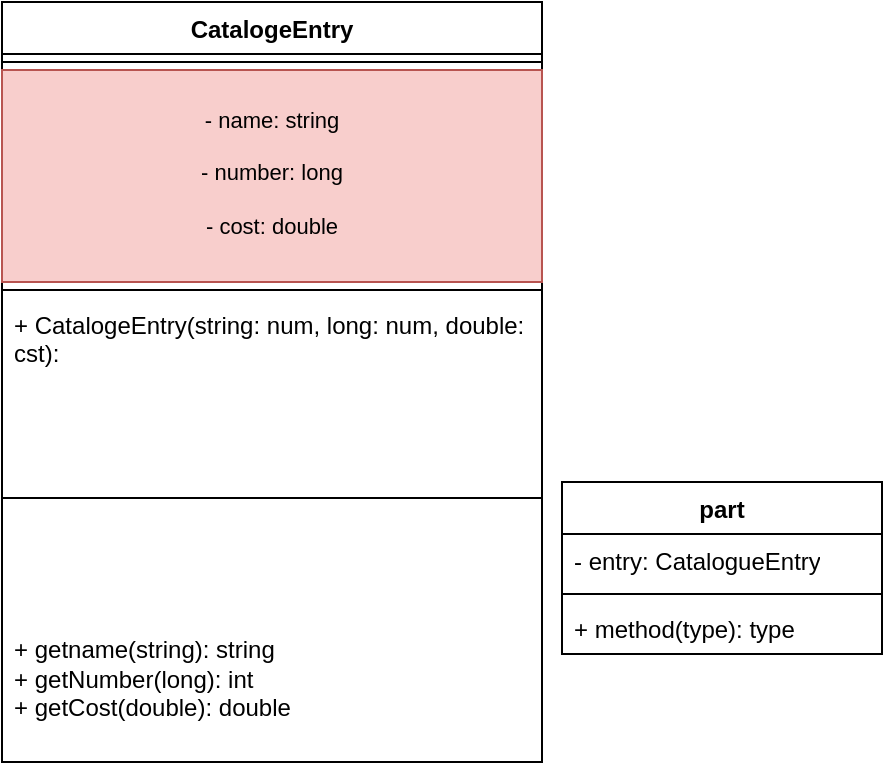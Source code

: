 <mxfile version="23.1.5" type="github">
  <diagram name="Page-1" id="t-DA0OmfxoU6DMyOxNg7">
    <mxGraphModel dx="819" dy="482" grid="1" gridSize="10" guides="1" tooltips="1" connect="1" arrows="1" fold="1" page="1" pageScale="1" pageWidth="850" pageHeight="1100" math="0" shadow="0">
      <root>
        <mxCell id="0" />
        <mxCell id="1" parent="0" />
        <mxCell id="8iWNZ-sFhmrdgXStv8WH-1" value="CatalogeEntry" style="swimlane;fontStyle=1;align=center;verticalAlign=top;childLayout=stackLayout;horizontal=1;startSize=26;horizontalStack=0;resizeParent=1;resizeParentMax=0;resizeLast=0;collapsible=1;marginBottom=0;whiteSpace=wrap;html=1;" parent="1" vertex="1">
          <mxGeometry x="190" y="20" width="270" height="380" as="geometry" />
        </mxCell>
        <mxCell id="8iWNZ-sFhmrdgXStv8WH-3" value="" style="line;strokeWidth=1;fillColor=none;align=left;verticalAlign=middle;spacingTop=-1;spacingLeft=3;spacingRight=3;rotatable=0;labelPosition=right;points=[];portConstraint=eastwest;strokeColor=inherit;" parent="8iWNZ-sFhmrdgXStv8WH-1" vertex="1">
          <mxGeometry y="26" width="270" height="8" as="geometry" />
        </mxCell>
        <mxCell id="8iWNZ-sFhmrdgXStv8WH-2" value="&lt;p style=&quot;line-height: 140%; font-size: 11px;&quot;&gt;- name: string&lt;/p&gt;&lt;p style=&quot;line-height: 140%; font-size: 11px;&quot;&gt;- number: long&lt;/p&gt;&lt;p style=&quot;line-height: 140%; font-size: 11px;&quot;&gt;- cost: double&lt;/p&gt;&lt;p&gt;&lt;/p&gt;" style="text;strokeColor=#b85450;fillColor=#f8cecc;align=center;verticalAlign=top;spacingLeft=4;spacingRight=4;overflow=hidden;rotatable=0;points=[[0,0.5],[1,0.5]];portConstraint=eastwest;whiteSpace=wrap;html=1;" parent="8iWNZ-sFhmrdgXStv8WH-1" vertex="1">
          <mxGeometry y="34" width="270" height="106" as="geometry" />
        </mxCell>
        <mxCell id="8iWNZ-sFhmrdgXStv8WH-11" value="" style="line;strokeWidth=1;fillColor=none;align=left;verticalAlign=middle;spacingTop=-1;spacingLeft=3;spacingRight=3;rotatable=0;labelPosition=right;points=[];portConstraint=eastwest;strokeColor=inherit;" parent="8iWNZ-sFhmrdgXStv8WH-1" vertex="1">
          <mxGeometry y="140" width="270" height="8" as="geometry" />
        </mxCell>
        <mxCell id="8iWNZ-sFhmrdgXStv8WH-6" value="+ CatalogeEntry(string: num, long: num, double: cst):&amp;nbsp;" style="text;strokeColor=none;fillColor=none;align=left;verticalAlign=top;spacingLeft=4;spacingRight=4;overflow=hidden;rotatable=0;points=[[0,0.5],[1,0.5]];portConstraint=eastwest;whiteSpace=wrap;html=1;" parent="8iWNZ-sFhmrdgXStv8WH-1" vertex="1">
          <mxGeometry y="148" width="270" height="52" as="geometry" />
        </mxCell>
        <mxCell id="8iWNZ-sFhmrdgXStv8WH-14" value="" style="line;strokeWidth=1;fillColor=none;align=left;verticalAlign=middle;spacingTop=-1;spacingLeft=3;spacingRight=3;rotatable=0;labelPosition=right;points=[];portConstraint=eastwest;strokeColor=inherit;" parent="8iWNZ-sFhmrdgXStv8WH-1" vertex="1">
          <mxGeometry y="200" width="270" height="96" as="geometry" />
        </mxCell>
        <mxCell id="8iWNZ-sFhmrdgXStv8WH-13" value="&#xa;+ getname(string): string&amp;nbsp;&lt;br style=&quot;border-color: var(--border-color);&quot;&gt;+ getNumber(long): int&lt;br style=&quot;border-color: var(--border-color);&quot;&gt;+ getCost(double): double&lt;br style=&quot;border-color: var(--border-color);&quot;&gt;&amp;nbsp;&lt;div style=&quot;border-color: var(--border-color);&quot;&gt;&lt;br style=&quot;border-color: var(--border-color); color: rgb(0, 0, 0); font-family: Helvetica; font-size: 12px; font-style: normal; font-variant-ligatures: normal; font-variant-caps: normal; font-weight: 400; letter-spacing: normal; orphans: 2; text-align: left; text-indent: 0px; text-transform: none; widows: 2; word-spacing: 0px; -webkit-text-stroke-width: 0px; background-color: rgb(251, 251, 251); text-decoration-thickness: initial; text-decoration-style: initial; text-decoration-color: initial;&quot;&gt;&#xa;&#xa;&lt;/div&gt;" style="text;strokeColor=none;fillColor=none;align=left;verticalAlign=top;spacingLeft=4;spacingRight=4;overflow=hidden;rotatable=0;points=[[0,0.5],[1,0.5]];portConstraint=eastwest;whiteSpace=wrap;html=1;" parent="8iWNZ-sFhmrdgXStv8WH-1" vertex="1">
          <mxGeometry y="296" width="270" height="84" as="geometry" />
        </mxCell>
        <mxCell id="8iWNZ-sFhmrdgXStv8WH-15" value="part" style="swimlane;fontStyle=1;align=center;verticalAlign=top;childLayout=stackLayout;horizontal=1;startSize=26;horizontalStack=0;resizeParent=1;resizeParentMax=0;resizeLast=0;collapsible=1;marginBottom=0;whiteSpace=wrap;html=1;" parent="1" vertex="1">
          <mxGeometry x="470" y="260" width="160" height="86" as="geometry" />
        </mxCell>
        <mxCell id="8iWNZ-sFhmrdgXStv8WH-16" value="- entry: CatalogueEntry" style="text;strokeColor=none;fillColor=none;align=left;verticalAlign=top;spacingLeft=4;spacingRight=4;overflow=hidden;rotatable=0;points=[[0,0.5],[1,0.5]];portConstraint=eastwest;whiteSpace=wrap;html=1;" parent="8iWNZ-sFhmrdgXStv8WH-15" vertex="1">
          <mxGeometry y="26" width="160" height="26" as="geometry" />
        </mxCell>
        <mxCell id="8iWNZ-sFhmrdgXStv8WH-17" value="" style="line;strokeWidth=1;fillColor=none;align=left;verticalAlign=middle;spacingTop=-1;spacingLeft=3;spacingRight=3;rotatable=0;labelPosition=right;points=[];portConstraint=eastwest;strokeColor=inherit;" parent="8iWNZ-sFhmrdgXStv8WH-15" vertex="1">
          <mxGeometry y="52" width="160" height="8" as="geometry" />
        </mxCell>
        <mxCell id="8iWNZ-sFhmrdgXStv8WH-18" value="+ method(type): type" style="text;strokeColor=none;fillColor=none;align=left;verticalAlign=top;spacingLeft=4;spacingRight=4;overflow=hidden;rotatable=0;points=[[0,0.5],[1,0.5]];portConstraint=eastwest;whiteSpace=wrap;html=1;" parent="8iWNZ-sFhmrdgXStv8WH-15" vertex="1">
          <mxGeometry y="60" width="160" height="26" as="geometry" />
        </mxCell>
      </root>
    </mxGraphModel>
  </diagram>
</mxfile>

